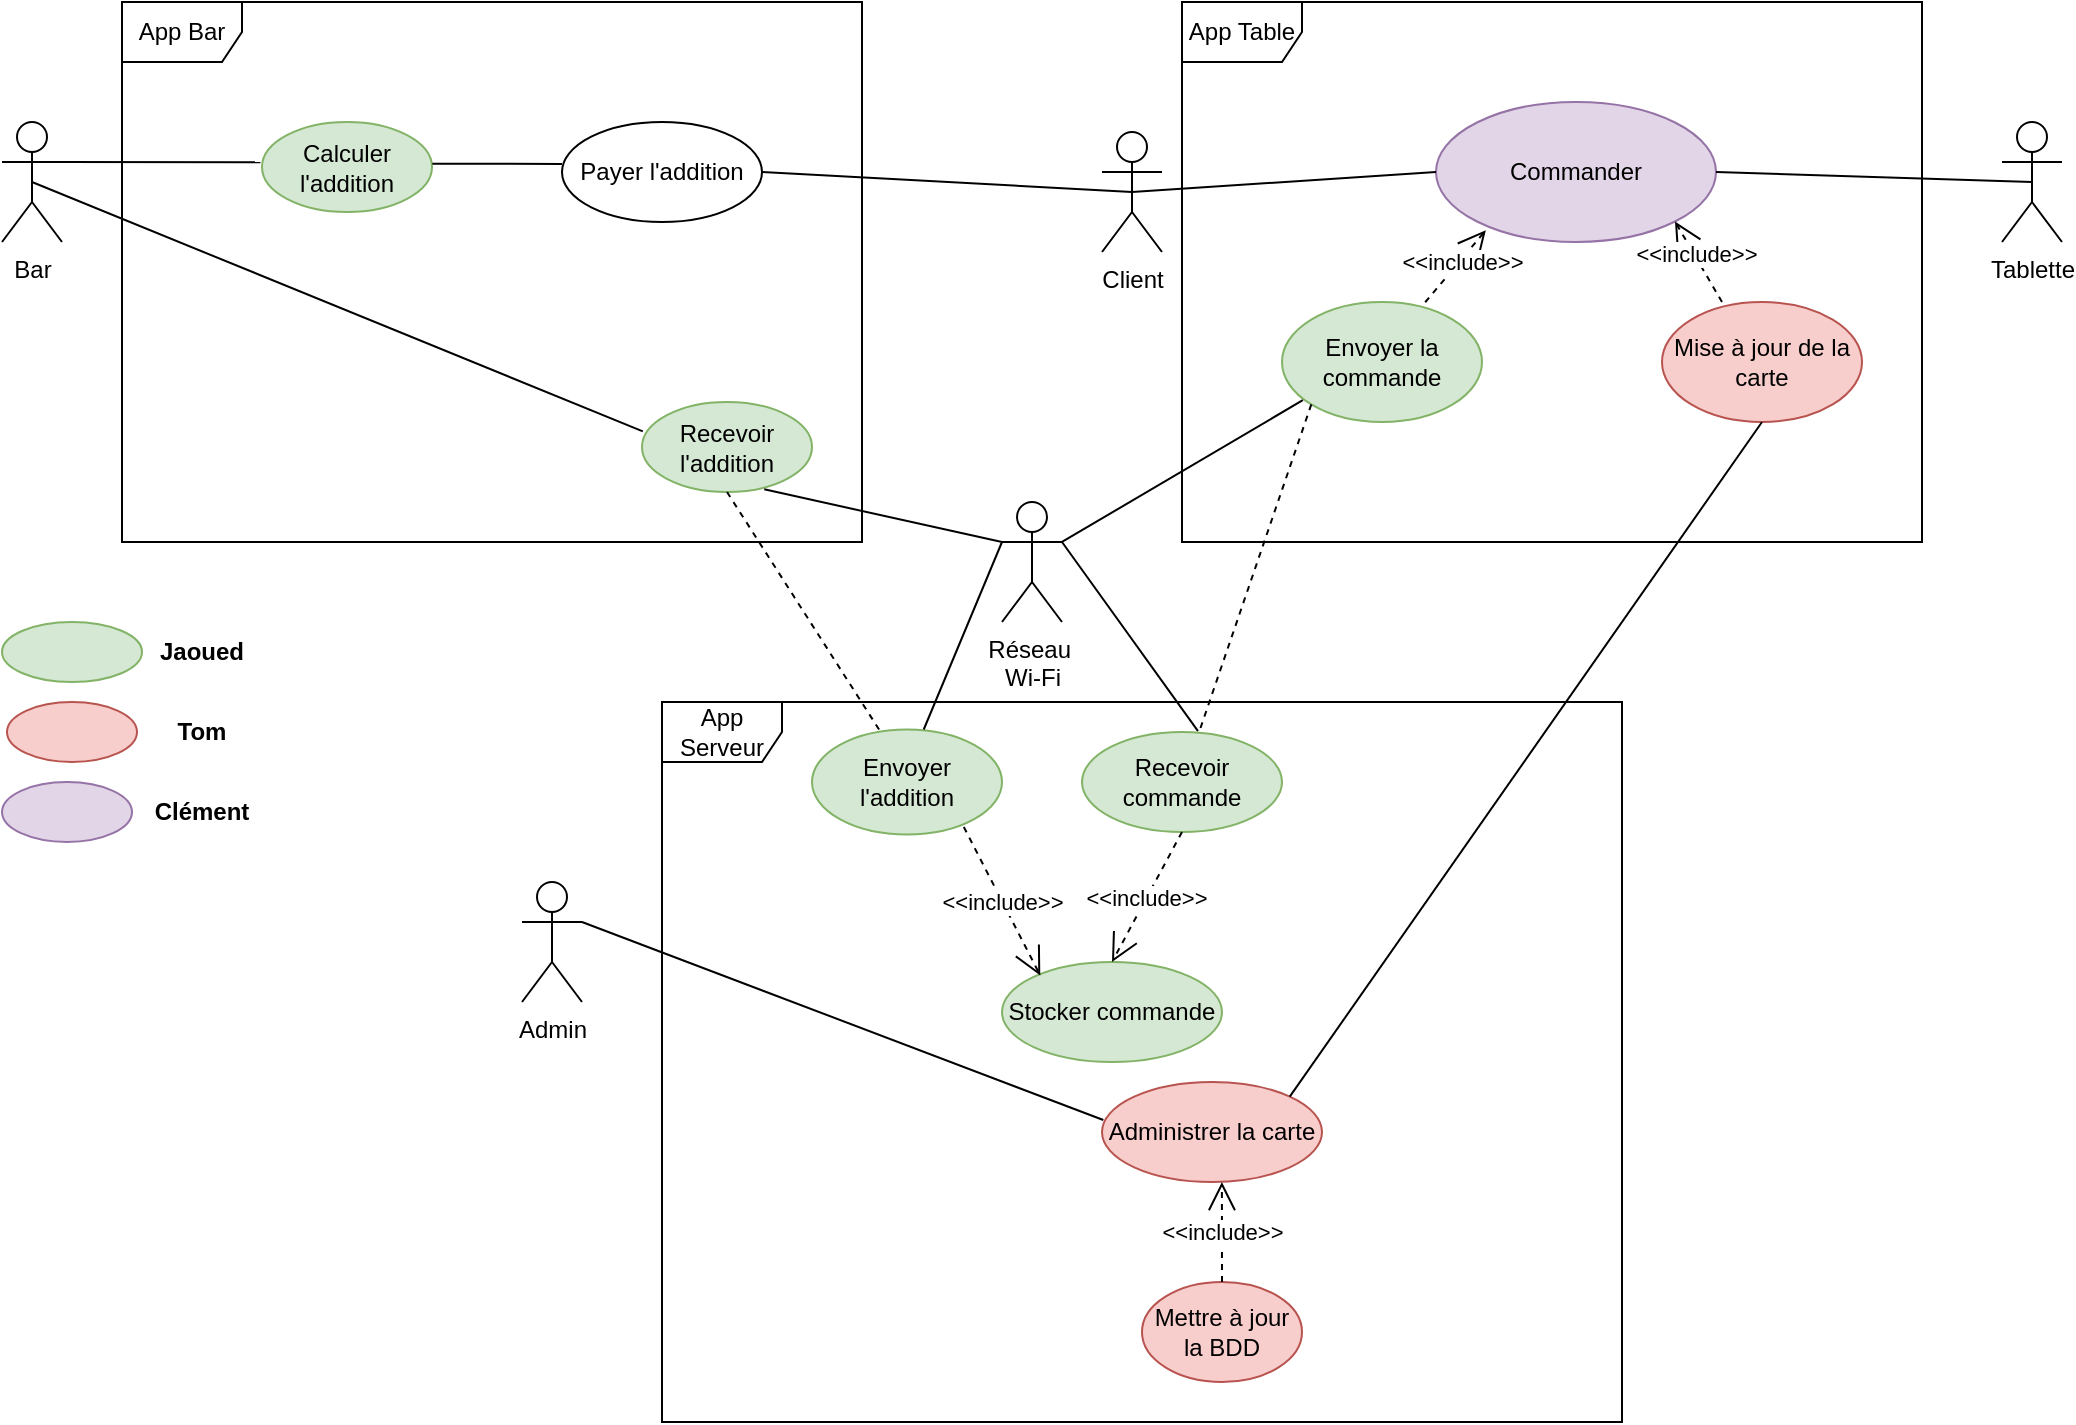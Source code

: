 <mxfile version="26.0.9">
  <diagram name="Page-1" id="3Q0fcmHKxnKmdZ5oj-_P">
    <mxGraphModel dx="1434" dy="772" grid="1" gridSize="10" guides="1" tooltips="1" connect="1" arrows="1" fold="1" page="1" pageScale="1" pageWidth="827" pageHeight="1169" math="0" shadow="0">
      <root>
        <mxCell id="0" />
        <mxCell id="1" parent="0" />
        <mxCell id="zJOV_5NqcpVc-AoWb08h-1" value="App Bar" style="shape=umlFrame;whiteSpace=wrap;html=1;pointerEvents=0;" parent="1" vertex="1">
          <mxGeometry x="170" y="130" width="370" height="270" as="geometry" />
        </mxCell>
        <mxCell id="zJOV_5NqcpVc-AoWb08h-2" value="App Serveur" style="shape=umlFrame;whiteSpace=wrap;html=1;pointerEvents=0;" parent="1" vertex="1">
          <mxGeometry x="440" y="480" width="480" height="360" as="geometry" />
        </mxCell>
        <mxCell id="zJOV_5NqcpVc-AoWb08h-3" value="App Table" style="shape=umlFrame;whiteSpace=wrap;html=1;pointerEvents=0;" parent="1" vertex="1">
          <mxGeometry x="700" y="130" width="370" height="270" as="geometry" />
        </mxCell>
        <mxCell id="zJOV_5NqcpVc-AoWb08h-9" value="Admin" style="shape=umlActor;verticalLabelPosition=bottom;verticalAlign=top;html=1;textShadow=0;" parent="1" vertex="1">
          <mxGeometry x="370" y="570" width="30" height="60" as="geometry" />
        </mxCell>
        <mxCell id="zJOV_5NqcpVc-AoWb08h-10" value="Bar" style="shape=umlActor;verticalLabelPosition=bottom;verticalAlign=top;html=1;textShadow=0;" parent="1" vertex="1">
          <mxGeometry x="110" y="190" width="30" height="60" as="geometry" />
        </mxCell>
        <mxCell id="zJOV_5NqcpVc-AoWb08h-14" value="Réseau&amp;nbsp;&lt;div&gt;Wi-Fi&lt;/div&gt;" style="shape=umlActor;verticalLabelPosition=bottom;verticalAlign=top;html=1;textShadow=0;" parent="1" vertex="1">
          <mxGeometry x="610" y="380" width="30" height="60" as="geometry" />
        </mxCell>
        <mxCell id="zJOV_5NqcpVc-AoWb08h-16" value="Commander" style="ellipse;whiteSpace=wrap;html=1;fillColor=#e1d5e7;strokeColor=#9673a6;" parent="1" vertex="1">
          <mxGeometry x="827" y="180" width="140" height="70" as="geometry" />
        </mxCell>
        <mxCell id="zJOV_5NqcpVc-AoWb08h-17" value="Mise à jour de la carte" style="ellipse;whiteSpace=wrap;html=1;fillColor=#f8cecc;strokeColor=#b85450;" parent="1" vertex="1">
          <mxGeometry x="940" y="280" width="100" height="60" as="geometry" />
        </mxCell>
        <mxCell id="zJOV_5NqcpVc-AoWb08h-18" value="Envoyer la commande" style="ellipse;whiteSpace=wrap;html=1;fillColor=#d5e8d4;strokeColor=#82b366;" parent="1" vertex="1">
          <mxGeometry x="750" y="280" width="100" height="60" as="geometry" />
        </mxCell>
        <mxCell id="zJOV_5NqcpVc-AoWb08h-19" value="Client" style="shape=umlActor;verticalLabelPosition=bottom;verticalAlign=top;html=1;textShadow=0;" parent="1" vertex="1">
          <mxGeometry x="660" y="195" width="30" height="60" as="geometry" />
        </mxCell>
        <mxCell id="zJOV_5NqcpVc-AoWb08h-20" value="" style="endArrow=none;html=1;rounded=0;exitX=0.104;exitY=0.818;exitDx=0;exitDy=0;entryX=1;entryY=0.333;entryDx=0;entryDy=0;entryPerimeter=0;exitPerimeter=0;" parent="1" source="zJOV_5NqcpVc-AoWb08h-18" target="zJOV_5NqcpVc-AoWb08h-14" edge="1">
          <mxGeometry width="50" height="50" relative="1" as="geometry">
            <mxPoint x="680" y="370" as="sourcePoint" />
            <mxPoint x="730" y="320" as="targetPoint" />
          </mxGeometry>
        </mxCell>
        <mxCell id="zJOV_5NqcpVc-AoWb08h-21" value="" style="endArrow=none;html=1;rounded=0;exitX=0.58;exitY=-0.008;exitDx=0;exitDy=0;exitPerimeter=0;entryX=1;entryY=0.333;entryDx=0;entryDy=0;entryPerimeter=0;" parent="1" source="zJOV_5NqcpVc-AoWb08h-23" target="zJOV_5NqcpVc-AoWb08h-14" edge="1">
          <mxGeometry width="50" height="50" relative="1" as="geometry">
            <mxPoint x="920" y="530" as="sourcePoint" />
            <mxPoint x="1125" y="469" as="targetPoint" />
          </mxGeometry>
        </mxCell>
        <mxCell id="zJOV_5NqcpVc-AoWb08h-23" value="Recevoir commande" style="ellipse;whiteSpace=wrap;html=1;fillColor=#d5e8d4;strokeColor=#82b366;" parent="1" vertex="1">
          <mxGeometry x="650" y="495" width="100" height="50" as="geometry" />
        </mxCell>
        <mxCell id="zJOV_5NqcpVc-AoWb08h-24" value="Stocker commande" style="ellipse;whiteSpace=wrap;html=1;fillColor=#d5e8d4;strokeColor=#82b366;" parent="1" vertex="1">
          <mxGeometry x="610" y="610" width="110" height="50" as="geometry" />
        </mxCell>
        <mxCell id="zJOV_5NqcpVc-AoWb08h-31" value="&amp;lt;&amp;lt;include&amp;gt;&amp;gt;" style="endArrow=open;endSize=12;dashed=1;html=1;rounded=0;exitX=0.5;exitY=1;exitDx=0;exitDy=0;entryX=0.5;entryY=0;entryDx=0;entryDy=0;" parent="1" source="zJOV_5NqcpVc-AoWb08h-23" target="zJOV_5NqcpVc-AoWb08h-24" edge="1">
          <mxGeometry width="160" relative="1" as="geometry">
            <mxPoint x="510" y="584" as="sourcePoint" />
            <mxPoint x="670" y="584" as="targetPoint" />
          </mxGeometry>
        </mxCell>
        <mxCell id="zJOV_5NqcpVc-AoWb08h-32" value="" style="endArrow=none;html=1;rounded=0;exitX=0;exitY=1;exitDx=0;exitDy=0;dashed=1;" parent="1" source="zJOV_5NqcpVc-AoWb08h-18" target="zJOV_5NqcpVc-AoWb08h-23" edge="1">
          <mxGeometry width="50" height="50" relative="1" as="geometry">
            <mxPoint x="865" y="400" as="sourcePoint" />
            <mxPoint x="1010" y="499" as="targetPoint" />
          </mxGeometry>
        </mxCell>
        <mxCell id="zJOV_5NqcpVc-AoWb08h-36" value="Envoyer l&#39;addition" style="ellipse;whiteSpace=wrap;html=1;fillColor=#d5e8d4;strokeColor=#82b366;" parent="1" vertex="1">
          <mxGeometry x="515" y="493.75" width="95" height="52.5" as="geometry" />
        </mxCell>
        <mxCell id="zJOV_5NqcpVc-AoWb08h-37" value="&amp;lt;&amp;lt;include&amp;gt;&amp;gt;" style="endArrow=open;endSize=12;dashed=1;html=1;rounded=0;exitX=0.799;exitY=0.928;exitDx=0;exitDy=0;entryX=0.174;entryY=0.135;entryDx=0;entryDy=0;exitPerimeter=0;entryPerimeter=0;" parent="1" source="zJOV_5NqcpVc-AoWb08h-36" target="zJOV_5NqcpVc-AoWb08h-24" edge="1">
          <mxGeometry x="0.004" width="160" relative="1" as="geometry">
            <mxPoint x="660" y="560" as="sourcePoint" />
            <mxPoint x="660" y="600" as="targetPoint" />
            <mxPoint as="offset" />
          </mxGeometry>
        </mxCell>
        <mxCell id="zJOV_5NqcpVc-AoWb08h-38" value="Administrer la carte" style="ellipse;whiteSpace=wrap;html=1;fillColor=#f8cecc;strokeColor=#b85450;" parent="1" vertex="1">
          <mxGeometry x="660" y="670" width="110" height="50" as="geometry" />
        </mxCell>
        <mxCell id="zJOV_5NqcpVc-AoWb08h-39" value="" style="endArrow=none;html=1;rounded=0;exitX=0.5;exitY=1;exitDx=0;exitDy=0;entryX=1;entryY=0;entryDx=0;entryDy=0;" parent="1" source="zJOV_5NqcpVc-AoWb08h-17" target="zJOV_5NqcpVc-AoWb08h-38" edge="1">
          <mxGeometry width="50" height="50" relative="1" as="geometry">
            <mxPoint x="961" y="420" as="sourcePoint" />
            <mxPoint x="860" y="590" as="targetPoint" />
          </mxGeometry>
        </mxCell>
        <mxCell id="zJOV_5NqcpVc-AoWb08h-41" value="Mettre à jour la BDD" style="ellipse;whiteSpace=wrap;html=1;fillColor=#f8cecc;strokeColor=#b85450;" parent="1" vertex="1">
          <mxGeometry x="680" y="770" width="80" height="50" as="geometry" />
        </mxCell>
        <mxCell id="zJOV_5NqcpVc-AoWb08h-42" value="&amp;lt;&amp;lt;include&amp;gt;&amp;gt;" style="endArrow=open;endSize=12;dashed=1;html=1;rounded=0;exitX=0.5;exitY=0;exitDx=0;exitDy=0;entryX=0.545;entryY=1;entryDx=0;entryDy=0;entryPerimeter=0;" parent="1" source="zJOV_5NqcpVc-AoWb08h-41" target="zJOV_5NqcpVc-AoWb08h-38" edge="1">
          <mxGeometry x="0.004" width="160" relative="1" as="geometry">
            <mxPoint x="574" y="640" as="sourcePoint" />
            <mxPoint x="610" y="675" as="targetPoint" />
            <mxPoint as="offset" />
          </mxGeometry>
        </mxCell>
        <mxCell id="zJOV_5NqcpVc-AoWb08h-43" value="" style="endArrow=none;html=1;rounded=0;exitX=1;exitY=0.333;exitDx=0;exitDy=0;entryX=0.006;entryY=0.38;entryDx=0;entryDy=0;entryPerimeter=0;fontStyle=4;exitPerimeter=0;" parent="1" source="zJOV_5NqcpVc-AoWb08h-9" target="zJOV_5NqcpVc-AoWb08h-38" edge="1">
          <mxGeometry width="50" height="50" relative="1" as="geometry">
            <mxPoint x="690" y="450" as="sourcePoint" />
            <mxPoint x="454" y="787" as="targetPoint" />
          </mxGeometry>
        </mxCell>
        <mxCell id="zJOV_5NqcpVc-AoWb08h-44" value="Recevoir l&#39;addition" style="ellipse;whiteSpace=wrap;html=1;fillColor=#d5e8d4;strokeColor=#82b366;" parent="1" vertex="1">
          <mxGeometry x="430" y="330" width="85" height="45" as="geometry" />
        </mxCell>
        <mxCell id="zJOV_5NqcpVc-AoWb08h-45" value="" style="endArrow=none;html=1;rounded=0;entryX=0.719;entryY=0.97;entryDx=0;entryDy=0;entryPerimeter=0;" parent="1" target="zJOV_5NqcpVc-AoWb08h-44" edge="1">
          <mxGeometry width="50" height="50" relative="1" as="geometry">
            <mxPoint x="610" y="400" as="sourcePoint" />
            <mxPoint x="500" y="471" as="targetPoint" />
          </mxGeometry>
        </mxCell>
        <mxCell id="zJOV_5NqcpVc-AoWb08h-46" value="" style="endArrow=none;html=1;rounded=0;entryX=0.588;entryY=0;entryDx=0;entryDy=0;entryPerimeter=0;" parent="1" target="zJOV_5NqcpVc-AoWb08h-36" edge="1">
          <mxGeometry width="50" height="50" relative="1" as="geometry">
            <mxPoint x="610" y="400" as="sourcePoint" />
            <mxPoint x="501" y="384" as="targetPoint" />
          </mxGeometry>
        </mxCell>
        <mxCell id="zJOV_5NqcpVc-AoWb08h-47" value="" style="endArrow=none;html=1;rounded=0;entryX=0.5;entryY=1;entryDx=0;entryDy=0;exitX=0.353;exitY=0;exitDx=0;exitDy=0;exitPerimeter=0;dashed=1;" parent="1" source="zJOV_5NqcpVc-AoWb08h-36" target="zJOV_5NqcpVc-AoWb08h-44" edge="1">
          <mxGeometry width="50" height="50" relative="1" as="geometry">
            <mxPoint x="620" y="410" as="sourcePoint" />
            <mxPoint x="501" y="384" as="targetPoint" />
          </mxGeometry>
        </mxCell>
        <mxCell id="zJOV_5NqcpVc-AoWb08h-48" value="Calculer l&#39;addition" style="ellipse;whiteSpace=wrap;html=1;fillColor=#d5e8d4;strokeColor=#82b366;" parent="1" vertex="1">
          <mxGeometry x="240" y="190" width="85" height="45" as="geometry" />
        </mxCell>
        <mxCell id="zJOV_5NqcpVc-AoWb08h-49" value="Payer l&#39;addition" style="ellipse;whiteSpace=wrap;html=1;" parent="1" vertex="1">
          <mxGeometry x="390" y="190" width="100" height="50" as="geometry" />
        </mxCell>
        <mxCell id="zJOV_5NqcpVc-AoWb08h-51" value="" style="endArrow=none;html=1;rounded=0;exitX=0.5;exitY=0.5;exitDx=0;exitDy=0;exitPerimeter=0;entryX=0.005;entryY=0.326;entryDx=0;entryDy=0;entryPerimeter=0;" parent="1" source="zJOV_5NqcpVc-AoWb08h-10" target="zJOV_5NqcpVc-AoWb08h-44" edge="1">
          <mxGeometry width="50" height="50" relative="1" as="geometry">
            <mxPoint x="400" y="390" as="sourcePoint" />
            <mxPoint x="450" y="340" as="targetPoint" />
          </mxGeometry>
        </mxCell>
        <mxCell id="zJOV_5NqcpVc-AoWb08h-52" value="" style="endArrow=none;html=1;rounded=0;exitX=1;exitY=0.333;exitDx=0;exitDy=0;exitPerimeter=0;entryX=-0.009;entryY=0.447;entryDx=0;entryDy=0;entryPerimeter=0;" parent="1" source="zJOV_5NqcpVc-AoWb08h-10" target="zJOV_5NqcpVc-AoWb08h-48" edge="1">
          <mxGeometry width="50" height="50" relative="1" as="geometry">
            <mxPoint x="150" y="220" as="sourcePoint" />
            <mxPoint x="233" y="210" as="targetPoint" />
          </mxGeometry>
        </mxCell>
        <mxCell id="zJOV_5NqcpVc-AoWb08h-53" value="" style="endArrow=none;html=1;rounded=0;exitX=1.002;exitY=0.463;exitDx=0;exitDy=0;exitPerimeter=0;" parent="1" source="zJOV_5NqcpVc-AoWb08h-48" edge="1">
          <mxGeometry width="50" height="50" relative="1" as="geometry">
            <mxPoint x="330" y="210" as="sourcePoint" />
            <mxPoint x="390" y="211" as="targetPoint" />
          </mxGeometry>
        </mxCell>
        <mxCell id="zJOV_5NqcpVc-AoWb08h-54" value="" style="endArrow=none;html=1;rounded=0;exitX=1;exitY=0.5;exitDx=0;exitDy=0;entryX=0.5;entryY=0.5;entryDx=0;entryDy=0;entryPerimeter=0;" parent="1" source="zJOV_5NqcpVc-AoWb08h-49" target="zJOV_5NqcpVc-AoWb08h-19" edge="1">
          <mxGeometry width="50" height="50" relative="1" as="geometry">
            <mxPoint x="490" y="210" as="sourcePoint" />
            <mxPoint x="574" y="210" as="targetPoint" />
          </mxGeometry>
        </mxCell>
        <mxCell id="zJOV_5NqcpVc-AoWb08h-55" value="" style="endArrow=none;html=1;rounded=0;exitX=0.5;exitY=0.5;exitDx=0;exitDy=0;entryX=0;entryY=0.5;entryDx=0;entryDy=0;exitPerimeter=0;" parent="1" source="zJOV_5NqcpVc-AoWb08h-19" target="zJOV_5NqcpVc-AoWb08h-16" edge="1">
          <mxGeometry width="50" height="50" relative="1" as="geometry">
            <mxPoint x="500" y="225" as="sourcePoint" />
            <mxPoint x="670" y="225" as="targetPoint" />
          </mxGeometry>
        </mxCell>
        <mxCell id="zJOV_5NqcpVc-AoWb08h-56" value="Tablette" style="shape=umlActor;verticalLabelPosition=bottom;verticalAlign=top;html=1;textShadow=0;" parent="1" vertex="1">
          <mxGeometry x="1110" y="190" width="30" height="60" as="geometry" />
        </mxCell>
        <mxCell id="zJOV_5NqcpVc-AoWb08h-57" value="" style="endArrow=none;html=1;rounded=0;exitX=1;exitY=0.5;exitDx=0;exitDy=0;entryX=0.5;entryY=0.5;entryDx=0;entryDy=0;entryPerimeter=0;" parent="1" source="zJOV_5NqcpVc-AoWb08h-16" target="zJOV_5NqcpVc-AoWb08h-56" edge="1">
          <mxGeometry width="50" height="50" relative="1" as="geometry">
            <mxPoint x="967" y="235" as="sourcePoint" />
            <mxPoint x="1119" y="225" as="targetPoint" />
          </mxGeometry>
        </mxCell>
        <mxCell id="zJOV_5NqcpVc-AoWb08h-58" value="&amp;lt;&amp;lt;include&amp;gt;&amp;gt;" style="endArrow=open;endSize=12;dashed=1;html=1;rounded=0;exitX=0.716;exitY=0.002;exitDx=0;exitDy=0;entryX=0.178;entryY=0.916;entryDx=0;entryDy=0;exitPerimeter=0;entryPerimeter=0;" parent="1" source="zJOV_5NqcpVc-AoWb08h-18" target="zJOV_5NqcpVc-AoWb08h-16" edge="1">
          <mxGeometry x="0.158" y="-1" width="160" relative="1" as="geometry">
            <mxPoint x="902.5" y="310" as="sourcePoint" />
            <mxPoint x="867.5" y="375" as="targetPoint" />
            <mxPoint as="offset" />
          </mxGeometry>
        </mxCell>
        <mxCell id="zJOV_5NqcpVc-AoWb08h-59" value="&amp;lt;&amp;lt;include&amp;gt;&amp;gt;" style="endArrow=open;endSize=12;dashed=1;html=1;rounded=0;exitX=0.3;exitY=0;exitDx=0;exitDy=0;entryX=1;entryY=1;entryDx=0;entryDy=0;exitPerimeter=0;" parent="1" source="zJOV_5NqcpVc-AoWb08h-17" target="zJOV_5NqcpVc-AoWb08h-16" edge="1">
          <mxGeometry x="0.158" y="-1" width="160" relative="1" as="geometry">
            <mxPoint x="980" y="256" as="sourcePoint" />
            <mxPoint x="1010" y="220" as="targetPoint" />
            <mxPoint as="offset" />
          </mxGeometry>
        </mxCell>
        <mxCell id="OAgrC388xaE7QsRoQH8h-1" value="" style="ellipse;whiteSpace=wrap;html=1;fillColor=#d5e8d4;strokeColor=#82b366;" parent="1" vertex="1">
          <mxGeometry x="110" y="440" width="70" height="30" as="geometry" />
        </mxCell>
        <mxCell id="OAgrC388xaE7QsRoQH8h-2" value="&lt;b&gt;Jaoued&lt;/b&gt;" style="text;html=1;align=center;verticalAlign=middle;whiteSpace=wrap;rounded=0;" parent="1" vertex="1">
          <mxGeometry x="180" y="440" width="60" height="30" as="geometry" />
        </mxCell>
        <mxCell id="OAgrC388xaE7QsRoQH8h-3" value="" style="ellipse;whiteSpace=wrap;html=1;fillColor=#f8cecc;strokeColor=#b85450;" parent="1" vertex="1">
          <mxGeometry x="112.5" y="480" width="65" height="30" as="geometry" />
        </mxCell>
        <mxCell id="OAgrC388xaE7QsRoQH8h-4" value="&lt;b&gt;Tom&lt;/b&gt;" style="text;html=1;align=center;verticalAlign=middle;whiteSpace=wrap;rounded=0;" parent="1" vertex="1">
          <mxGeometry x="180" y="480" width="60" height="30" as="geometry" />
        </mxCell>
        <mxCell id="OAgrC388xaE7QsRoQH8h-6" value="" style="ellipse;whiteSpace=wrap;html=1;fillColor=#e1d5e7;strokeColor=#9673a6;" parent="1" vertex="1">
          <mxGeometry x="110" y="520" width="65" height="30" as="geometry" />
        </mxCell>
        <mxCell id="OAgrC388xaE7QsRoQH8h-7" value="&lt;b&gt;Clément&lt;/b&gt;" style="text;html=1;align=center;verticalAlign=middle;whiteSpace=wrap;rounded=0;" parent="1" vertex="1">
          <mxGeometry x="180" y="520" width="60" height="30" as="geometry" />
        </mxCell>
      </root>
    </mxGraphModel>
  </diagram>
</mxfile>
